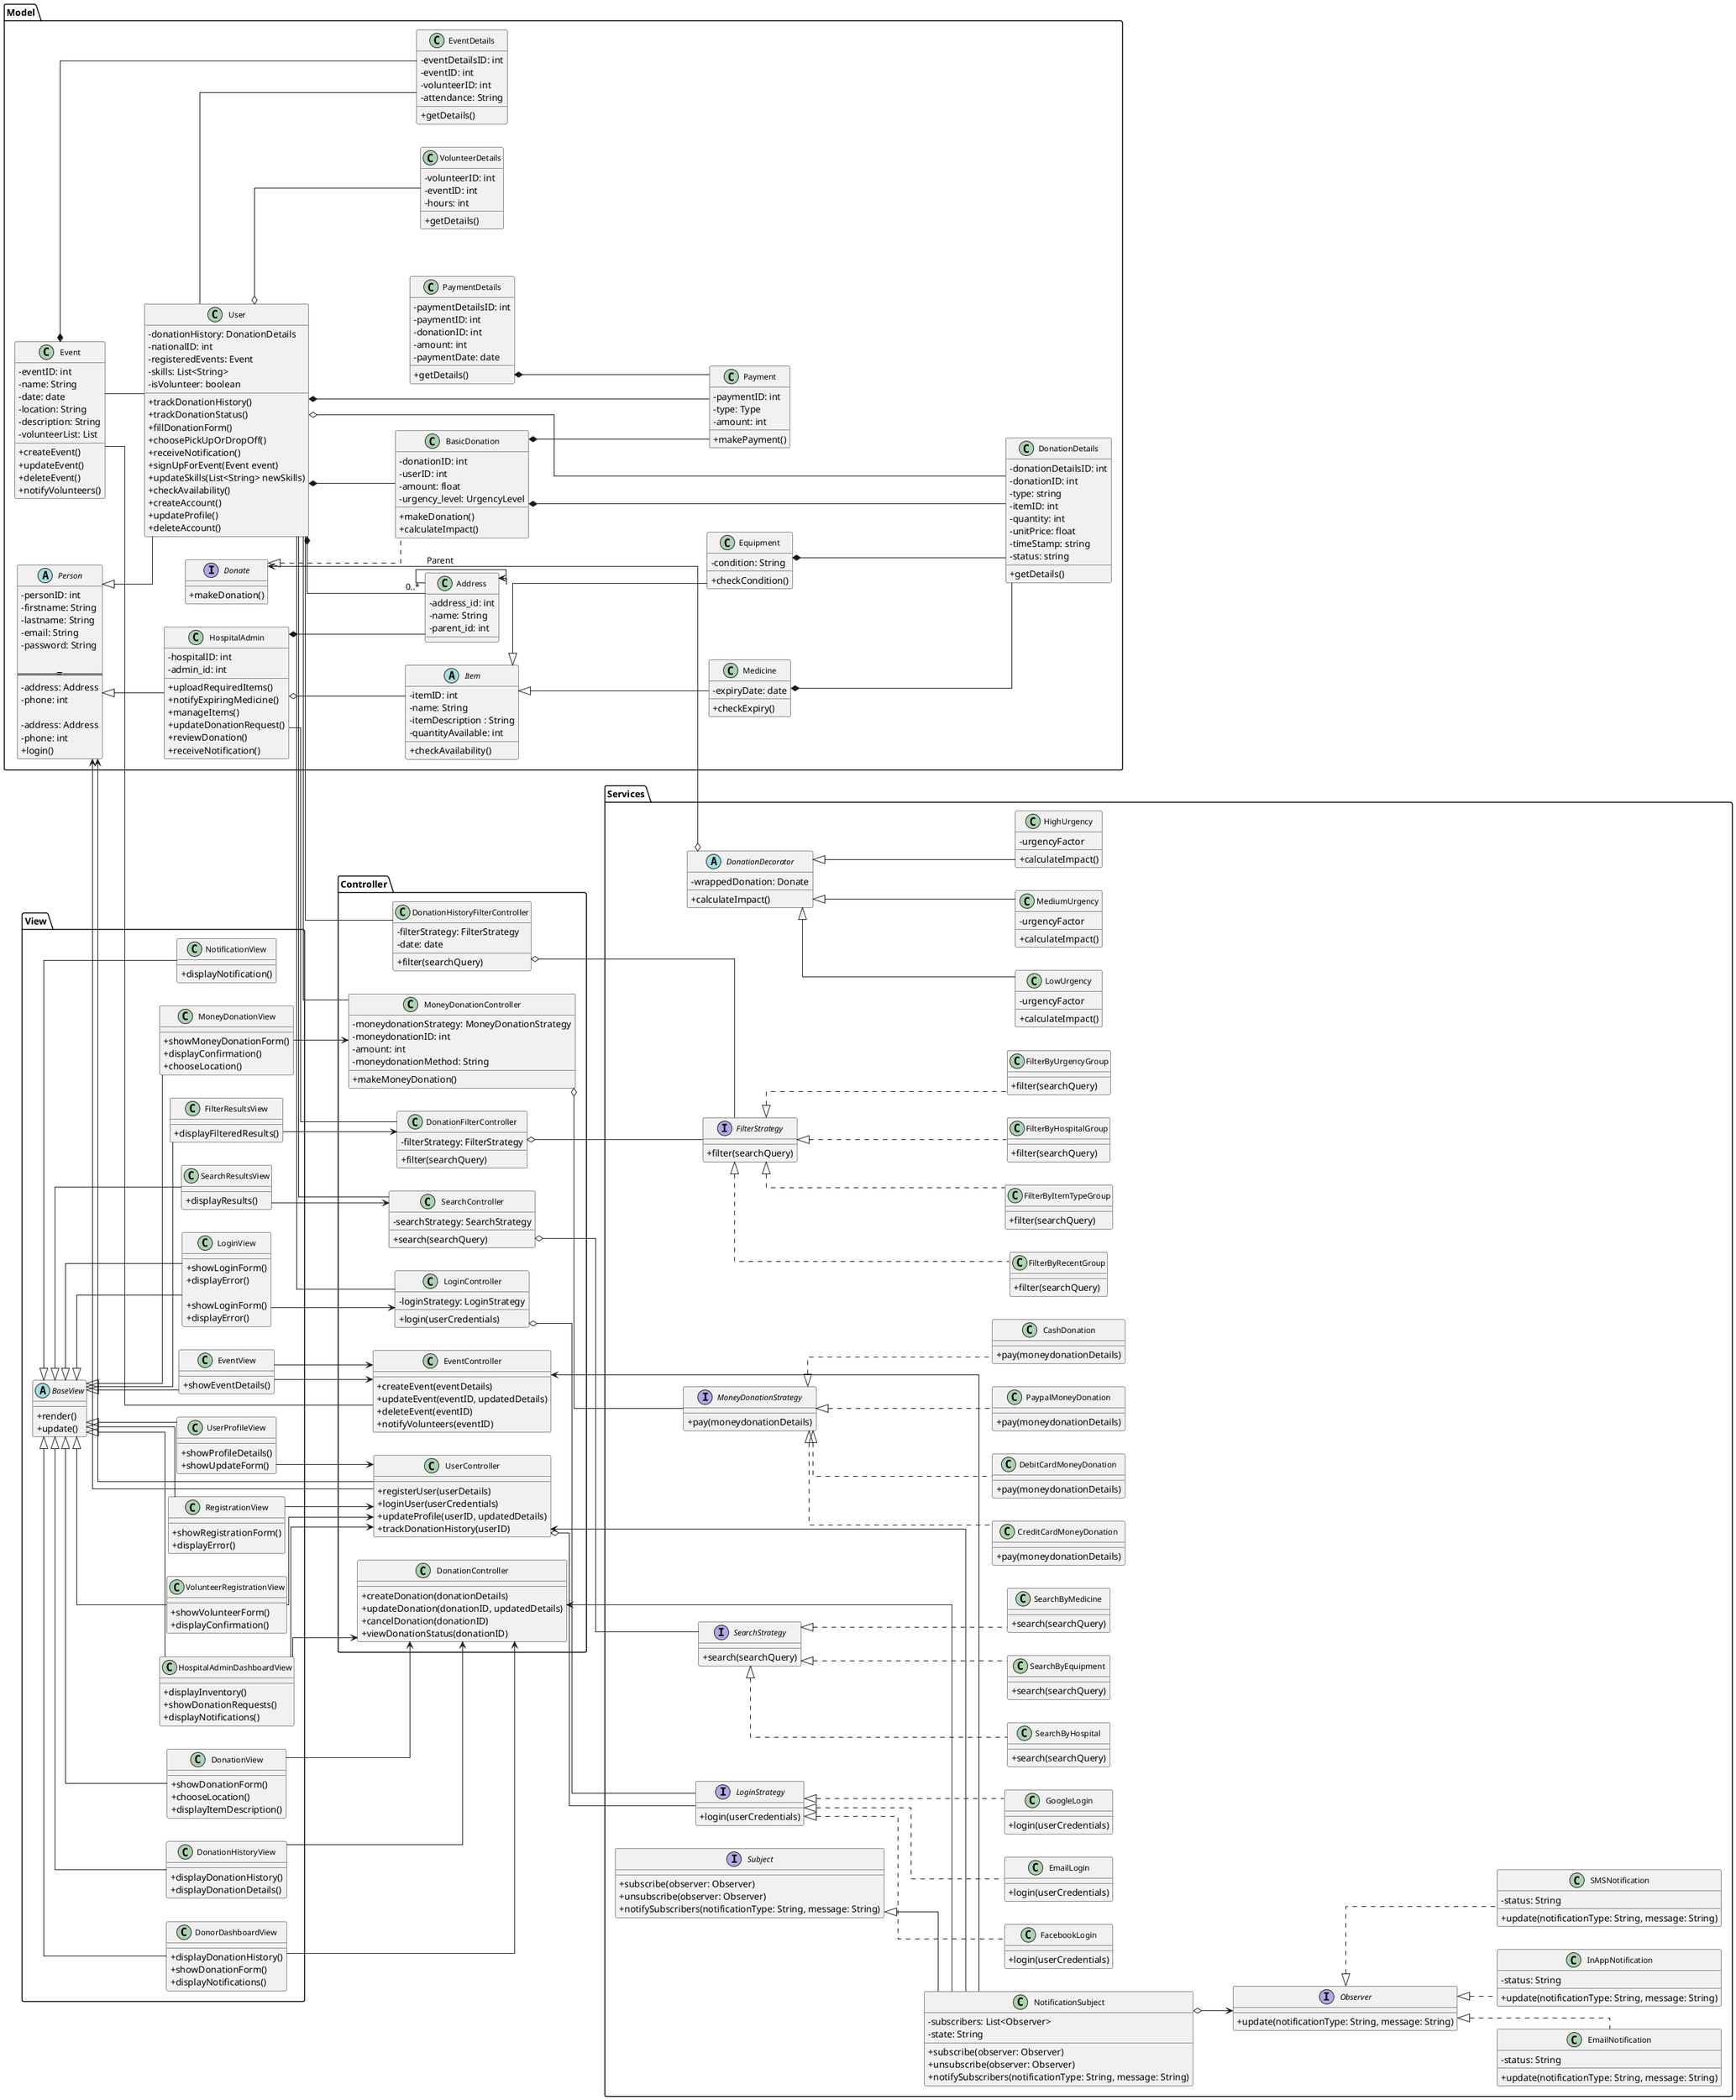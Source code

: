 @startuml
'https://plantuml.com/class-diagram


left to right direction


skinparam classAttributeIconSize 0
skinparam classFontSize 12
skinparam lineThickness 2
skinparam defaultFontName Arial
skinparam nodeMargin 30
skinparam componentStyle rectangle


skinparam linetype ortho

package "Model" {
    abstract class Person {
        -personID: int
        -firstname: String
        -lastname: String
        -email: String
        -password: String

=======
        -address: Address
        -phone: int

        -address: Address
        -phone: int
        +login()
    }

    class User extends Person {
        -donationHistory: DonationDetails
        -nationalID: int
        -registeredEvents: Event
        -skills: List<String>
        -isVolunteer: boolean
        +trackDonationHistory()
        +trackDonationStatus()
        +fillDonationForm()
        +choosePickUpOrDropOff()
        +receiveNotification()
        +signUpForEvent(Event event)
        +updateSkills(List<String> newSkills)
        +checkAvailability()
        +createAccount()
        +updateProfile()
        +deleteAccount()
    }

    class HospitalAdmin extends Person {
        -hospitalID: int
        -admin_id: int 
        +uploadRequiredItems()
        +notifyExpiringMedicine()
        +manageItems()
        +updateDonationRequest()
        +reviewDonation()
        +receiveNotification()
    }

    class Address {
        -address_id: int
        -name: String
        -parent_id: int 
    }

    abstract class Item {
        -itemID: int
        -name: String
        -itemDescription : String
        -quantityAvailable: int
        +checkAvailability()
    }

    class VolunteerDetails {
        -volunteerID: int
        -eventID: int
        -hours: int
        +getDetails()
    }

    class Event {
        -eventID: int
        -name: String
        -date: date
        -location: String
        -description: String
        -volunteerList: List
        +createEvent()
        +updateEvent()
        +deleteEvent()
        +notifyVolunteers()
    }

    class EventDetails {
        -eventDetailsID: int
        -eventID: int
        -volunteerID: int
        -attendance: String
        +getDetails()
    }

    class Medicine extends Item {
        -expiryDate: date
        +checkExpiry()
    }

    class Equipment extends Item {
        -condition: String
        +checkCondition()
    }

    interface Donate {
        +makeDonation()
    }

    class DonationDetails {
        -donationDetailsID: int
        -donationID: int
        -type: string
        -itemID: int
        -quantity: int
        -unitPrice: float
        -timeStamp: string
        -status: string
        +getDetails()
    }

    class BasicDonation implements Donate {
        -donationID: int
        -userID: int
        -amount: float
        -urgency_level: UrgencyLevel
        +makeDonation()
        +calculateImpact()
    }

   class Payment {
        -paymentID: int
        -type: Type
        -amount: int
        +makePayment()
    }

    class PaymentDetails {
        -paymentDetailsID: int
        -paymentID: int
        -donationID: int
        -amount: int
        -paymentDate: date
        +getDetails()
    }

}

package "View" {
    
    abstract class BaseView {
        +render()
        +update()
    }

    class DonationView extends BaseView{
        +showDonationForm()
        +chooseLocation()
        +displayItemDescription()
    }

    class DonorDashboardView extends BaseView {
        +displayDonationHistory()
        +showDonationForm()
        +displayNotifications()
    }
    
    class MoneyDonationView extends BaseView {
        +showMoneyDonationForm()
        +displayConfirmation()
        +chooseLocation()
    }

    class HospitalAdminDashboardView extends BaseView {
        +displayInventory()
        +showDonationRequests()
        +displayNotifications()


    }

    class LoginView extends BaseView {
        +showLoginForm()
        +displayError()

    }

    class LoginView extends BaseView {
        +showLoginForm()
        +displayError()
    }


    class DonationHistoryView extends BaseView {
        +displayDonationHistory()
        +displayDonationDetails()
    }

    class RegistrationView extends BaseView {
        +showRegistrationForm()
        +displayError()
    }

    class NotificationView extends BaseView {
        +displayNotification()
    }

    class EventView extends BaseView {
        +showEventDetails()
       
    }

    class UserProfileView extends BaseView {
        +showProfileDetails()
        +showUpdateForm()
    }

    class VolunteerRegistrationView extends BaseView {
        +showVolunteerForm()
        +displayConfirmation()
    }

    class SearchResultsView extends BaseView {
        +displayResults()
    }

    class FilterResultsView extends BaseView {
        +displayFilteredResults()
    }

}

package "Controller" {
    class MoneyDonationController {
        -moneydonationStrategy: MoneyDonationStrategy
        -moneydonationID: int
        -amount: int
        -moneydonationMethod: String
        +makeMoneyDonation()
    }

    class LoginController {
        -loginStrategy: LoginStrategy
        +login(userCredentials)
    }

    class SearchController {
        -searchStrategy: SearchStrategy
        +search(searchQuery)
    }

    class DonationFilterController {
        -filterStrategy: FilterStrategy
        +filter(searchQuery)
    }

    class DonationHistoryFilterController {
        -filterStrategy: FilterStrategy
        -date: date
        +filter(searchQuery)
    }

    class DonationController {
        +createDonation(donationDetails)
        +updateDonation(donationID, updatedDetails)
        +cancelDonation(donationID)
        +viewDonationStatus(donationID)
    }

    class UserController {
        +registerUser(userDetails)
        +loginUser(userCredentials)
        +updateProfile(userID, updatedDetails)
        +trackDonationHistory(userID)
    }

    class EventController {
        +createEvent(eventDetails)
        +updateEvent(eventID, updatedDetails)
        +deleteEvent(eventID)
        +notifyVolunteers(eventID)
    }
}

package "Services" {
    abstract class DonationDecorator {
        -wrappedDonation: Donate
        +calculateImpact()
    }

    class LowUrgency extends DonationDecorator {
        -urgencyFactor
        +calculateImpact()
    }

    class MediumUrgency extends DonationDecorator {
        -urgencyFactor
        +calculateImpact()
    }

    class HighUrgency extends DonationDecorator {
        -urgencyFactor
        +calculateImpact()
    }

    interface Observer {
        +update(notificationType: String, message: String)
    }

    class EmailNotification implements Observer {
        -status: String
        +update(notificationType: String, message: String)
    }

    class InAppNotification implements Observer {
        -status: String
        +update(notificationType: String, message: String)
    }

    class SMSNotification implements Observer {
        -status: String
        +update(notificationType: String, message: String)
    }

    interface Subject {
        +subscribe(observer: Observer)
        +unsubscribe(observer: Observer)
        +notifySubscribers(notificationType: String, message: String)
    }

    class NotificationSubject extends Subject {
        -subscribers: List<Observer>
        -state: String
        +subscribe(observer: Observer)
        +unsubscribe(observer: Observer)
        +notifySubscribers(notificationType: String, message: String)
    }

    interface MoneyDonationStrategy {
        +pay(moneydonationDetails)
    }

    class CreditCardMoneyDonation implements MoneyDonationStrategy {
        +pay(moneydonationDetails)
    }

    class DebitCardMoneyDonation implements MoneyDonationStrategy {
        +pay(moneydonationDetails)
    }

    class PaypalMoneyDonation implements MoneyDonationStrategy {
        +pay(moneydonationDetails)
    }

    class CashDonation implements MoneyDonationStrategy {
        +pay(moneydonationDetails)
    }

    interface LoginStrategy {
        +login(userCredentials)
    }

    class EmailLogin implements LoginStrategy {
        +login(userCredentials)
    }

    class GoogleLogin implements LoginStrategy {
        +login(userCredentials)
    }

    class FacebookLogin implements LoginStrategy {
        +login(userCredentials)
    }

    interface SearchStrategy {
        +search(searchQuery)
    }

    class SearchByMedicine implements SearchStrategy {
        +search(searchQuery)
    }

    class SearchByHospital implements SearchStrategy {
        +search(searchQuery)
    }

    class SearchByEquipment implements SearchStrategy {
        +search(searchQuery)
    }

    interface FilterStrategy {
        +filter(searchQuery)
    }

    class FilterByRecentGroup implements FilterStrategy {
        +filter(searchQuery)
    }

    class FilterByItemTypeGroup implements FilterStrategy {
        +filter(searchQuery)
    }

    class FilterByHospitalGroup implements FilterStrategy {
        +filter(searchQuery)
    }

    class FilterByUrgencyGroup implements FilterStrategy {
        +filter(searchQuery)
    }
} 

' Define relationships between classes
User *-- BasicDonation
User o-- DonationDetails
Medicine *-- DonationDetails
BasicDonation *-- DonationDetails
LoginController o-- LoginStrategy
User -- LoginController
SearchController o-- SearchStrategy
User -- SearchController
HospitalAdmin o-- Item
Equipment *-- DonationDetails
User *-- Address
MoneyDonationController o-- MoneyDonationStrategy
User -- MoneyDonationController
User -- DonationHistoryFilterController
DonationHistoryFilterController o-- FilterStrategy
HospitalAdmin *-- Address
HospitalAdmin -- DonationFilterController
DonationFilterController o-- FilterStrategy
Address "0..*" --> "1" Address : Parent
Event *-- EventDetails
User o-- VolunteerDetails
Event -- User

UserController o-- LoginStrategy  
UserController --> Person  
DonorDashboardView --> DonationController 
HospitalAdminDashboardView --> DonationController 
LoginView --> LoginController 
MoneyDonationView --> MoneyDonationController 
DonationHistoryView --> DonationController 
EventView --> EventController 
RegistrationView --> UserController 
Person <-- UserController
Donate <--o DonationDecorator
User -- EventDetails
Event -- EventController
DonationController <-- NotificationSubject
UserController <-- NotificationSubject
EventController <-- NotificationSubject
NotificationSubject o--> Observer

UserProfileView --> UserController
VolunteerRegistrationView --> UserController
SearchResultsView --> SearchController
HospitalAdminDashboardView --> UserController
FilterResultsView --> DonationFilterController
EventView --> EventController
DonationView --> DonationController
User *-- Payment
BasicDonation *-- Payment
PaymentDetails *-- Payment


@enduml

